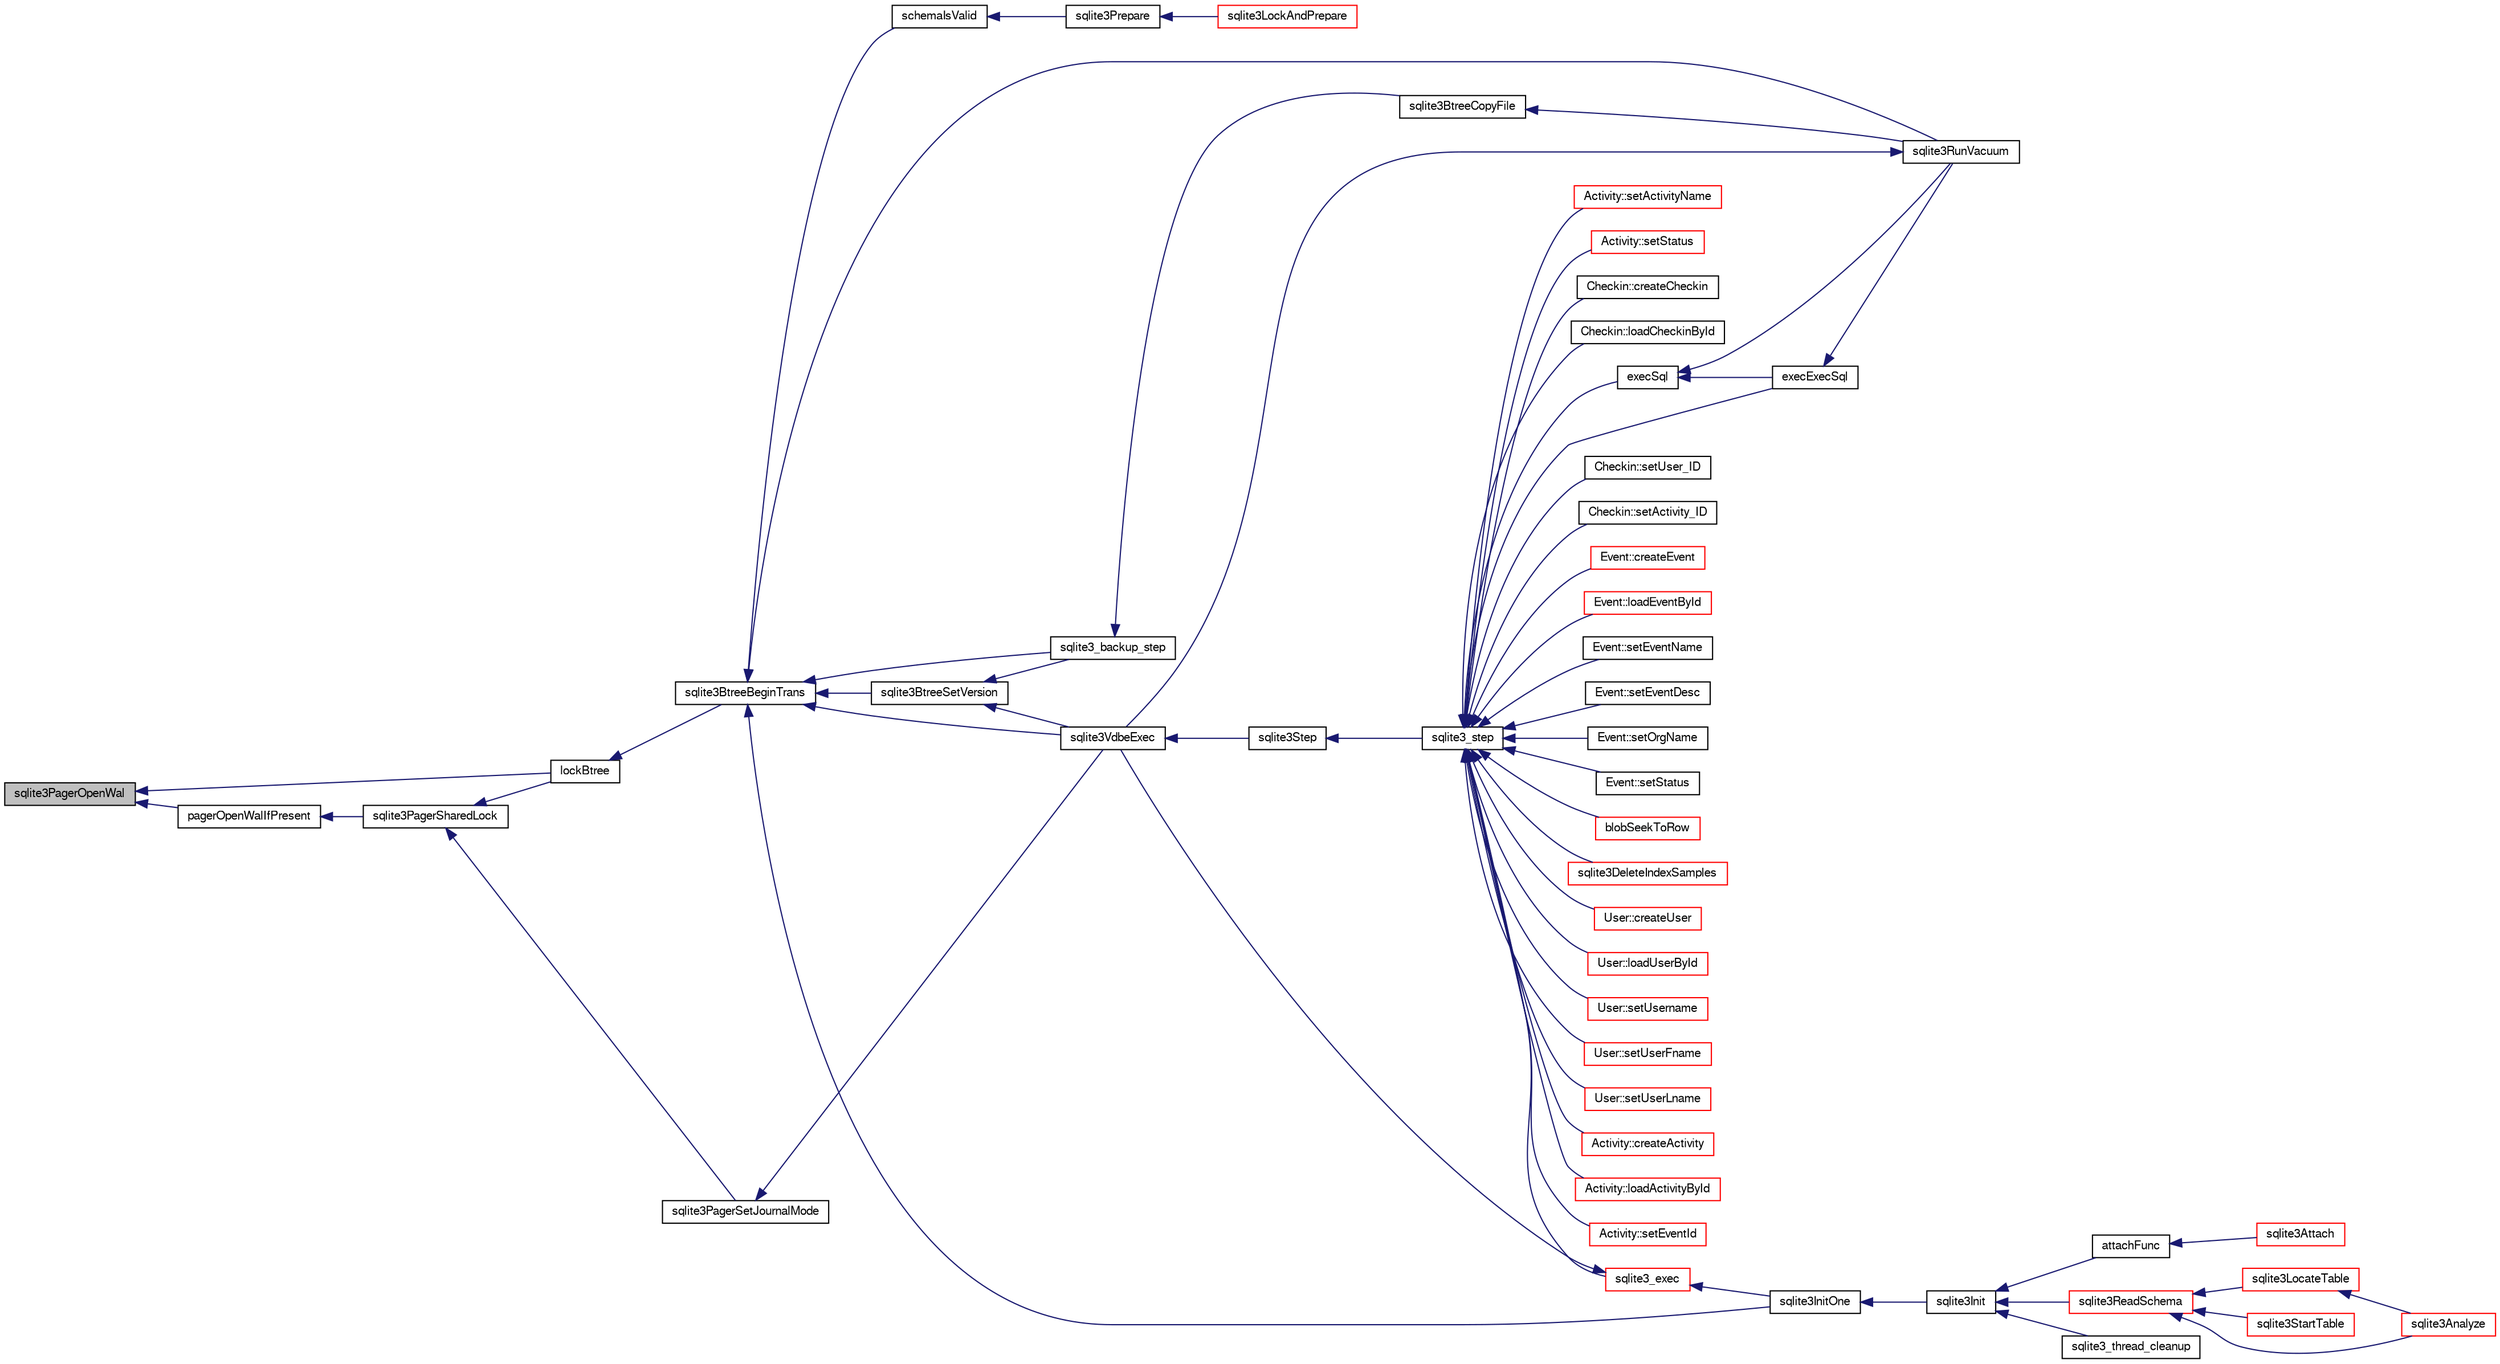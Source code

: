 digraph "sqlite3PagerOpenWal"
{
  edge [fontname="FreeSans",fontsize="10",labelfontname="FreeSans",labelfontsize="10"];
  node [fontname="FreeSans",fontsize="10",shape=record];
  rankdir="LR";
  Node634152 [label="sqlite3PagerOpenWal",height=0.2,width=0.4,color="black", fillcolor="grey75", style="filled", fontcolor="black"];
  Node634152 -> Node634153 [dir="back",color="midnightblue",fontsize="10",style="solid",fontname="FreeSans"];
  Node634153 [label="pagerOpenWalIfPresent",height=0.2,width=0.4,color="black", fillcolor="white", style="filled",URL="$sqlite3_8c.html#a53aeec46642c01ab2de938e8bd00b0e3"];
  Node634153 -> Node634154 [dir="back",color="midnightblue",fontsize="10",style="solid",fontname="FreeSans"];
  Node634154 [label="sqlite3PagerSharedLock",height=0.2,width=0.4,color="black", fillcolor="white", style="filled",URL="$sqlite3_8c.html#a58c197b629fb6eaacf96c7add57c70df"];
  Node634154 -> Node634155 [dir="back",color="midnightblue",fontsize="10",style="solid",fontname="FreeSans"];
  Node634155 [label="sqlite3PagerSetJournalMode",height=0.2,width=0.4,color="black", fillcolor="white", style="filled",URL="$sqlite3_8c.html#afb929a0a4553cda84de16180ddbd09f7"];
  Node634155 -> Node634156 [dir="back",color="midnightblue",fontsize="10",style="solid",fontname="FreeSans"];
  Node634156 [label="sqlite3VdbeExec",height=0.2,width=0.4,color="black", fillcolor="white", style="filled",URL="$sqlite3_8c.html#a8ce40a614bdc56719c4d642b1e4dfb21"];
  Node634156 -> Node634157 [dir="back",color="midnightblue",fontsize="10",style="solid",fontname="FreeSans"];
  Node634157 [label="sqlite3Step",height=0.2,width=0.4,color="black", fillcolor="white", style="filled",URL="$sqlite3_8c.html#a3f2872e873e2758a4beedad1d5113554"];
  Node634157 -> Node634158 [dir="back",color="midnightblue",fontsize="10",style="solid",fontname="FreeSans"];
  Node634158 [label="sqlite3_step",height=0.2,width=0.4,color="black", fillcolor="white", style="filled",URL="$sqlite3_8h.html#ac1e491ce36b7471eb28387f7d3c74334"];
  Node634158 -> Node634159 [dir="back",color="midnightblue",fontsize="10",style="solid",fontname="FreeSans"];
  Node634159 [label="Activity::createActivity",height=0.2,width=0.4,color="red", fillcolor="white", style="filled",URL="$classActivity.html#a813cc5e52c14ab49b39014c134e3425b"];
  Node634158 -> Node634162 [dir="back",color="midnightblue",fontsize="10",style="solid",fontname="FreeSans"];
  Node634162 [label="Activity::loadActivityById",height=0.2,width=0.4,color="red", fillcolor="white", style="filled",URL="$classActivity.html#abe4ffb4f08a47212ebf9013259d9e7fd"];
  Node634158 -> Node634164 [dir="back",color="midnightblue",fontsize="10",style="solid",fontname="FreeSans"];
  Node634164 [label="Activity::setEventId",height=0.2,width=0.4,color="red", fillcolor="white", style="filled",URL="$classActivity.html#adb1d0fd0d08f473e068f0a4086bfa9ca"];
  Node634158 -> Node634165 [dir="back",color="midnightblue",fontsize="10",style="solid",fontname="FreeSans"];
  Node634165 [label="Activity::setActivityName",height=0.2,width=0.4,color="red", fillcolor="white", style="filled",URL="$classActivity.html#a62dc3737b33915a36086f9dd26d16a81"];
  Node634158 -> Node634166 [dir="back",color="midnightblue",fontsize="10",style="solid",fontname="FreeSans"];
  Node634166 [label="Activity::setStatus",height=0.2,width=0.4,color="red", fillcolor="white", style="filled",URL="$classActivity.html#af618135a7738f4d2a7ee147a8ef912ea"];
  Node634158 -> Node634167 [dir="back",color="midnightblue",fontsize="10",style="solid",fontname="FreeSans"];
  Node634167 [label="Checkin::createCheckin",height=0.2,width=0.4,color="black", fillcolor="white", style="filled",URL="$classCheckin.html#a4e40acdf7fff0e607f6de4f24f3a163c"];
  Node634158 -> Node634168 [dir="back",color="midnightblue",fontsize="10",style="solid",fontname="FreeSans"];
  Node634168 [label="Checkin::loadCheckinById",height=0.2,width=0.4,color="black", fillcolor="white", style="filled",URL="$classCheckin.html#a3461f70ea6c68475225f2a07f78a21e0"];
  Node634158 -> Node634169 [dir="back",color="midnightblue",fontsize="10",style="solid",fontname="FreeSans"];
  Node634169 [label="Checkin::setUser_ID",height=0.2,width=0.4,color="black", fillcolor="white", style="filled",URL="$classCheckin.html#a76ab640f4f912876dbebf183db5359c6"];
  Node634158 -> Node634170 [dir="back",color="midnightblue",fontsize="10",style="solid",fontname="FreeSans"];
  Node634170 [label="Checkin::setActivity_ID",height=0.2,width=0.4,color="black", fillcolor="white", style="filled",URL="$classCheckin.html#ab2ff3ec2604ec73a42af25874a00b232"];
  Node634158 -> Node634171 [dir="back",color="midnightblue",fontsize="10",style="solid",fontname="FreeSans"];
  Node634171 [label="Event::createEvent",height=0.2,width=0.4,color="red", fillcolor="white", style="filled",URL="$classEvent.html#a77adb9f4a46ffb32c2d931f0691f5903"];
  Node634158 -> Node634172 [dir="back",color="midnightblue",fontsize="10",style="solid",fontname="FreeSans"];
  Node634172 [label="Event::loadEventById",height=0.2,width=0.4,color="red", fillcolor="white", style="filled",URL="$classEvent.html#afa66cea33f722dbeecb69cc98fdea055"];
  Node634158 -> Node634173 [dir="back",color="midnightblue",fontsize="10",style="solid",fontname="FreeSans"];
  Node634173 [label="Event::setEventName",height=0.2,width=0.4,color="black", fillcolor="white", style="filled",URL="$classEvent.html#a10596b6ca077df05184e30d62b08729d"];
  Node634158 -> Node634174 [dir="back",color="midnightblue",fontsize="10",style="solid",fontname="FreeSans"];
  Node634174 [label="Event::setEventDesc",height=0.2,width=0.4,color="black", fillcolor="white", style="filled",URL="$classEvent.html#ae36b8377dcae792f1c5c4726024c981b"];
  Node634158 -> Node634175 [dir="back",color="midnightblue",fontsize="10",style="solid",fontname="FreeSans"];
  Node634175 [label="Event::setOrgName",height=0.2,width=0.4,color="black", fillcolor="white", style="filled",URL="$classEvent.html#a19aac0f776bd764563a54977656cf680"];
  Node634158 -> Node634176 [dir="back",color="midnightblue",fontsize="10",style="solid",fontname="FreeSans"];
  Node634176 [label="Event::setStatus",height=0.2,width=0.4,color="black", fillcolor="white", style="filled",URL="$classEvent.html#ab0a6b9285af0f4172eb841e2b80f8972"];
  Node634158 -> Node634177 [dir="back",color="midnightblue",fontsize="10",style="solid",fontname="FreeSans"];
  Node634177 [label="blobSeekToRow",height=0.2,width=0.4,color="red", fillcolor="white", style="filled",URL="$sqlite3_8c.html#afff57e13332b98c8a44a7cebe38962ab"];
  Node634158 -> Node634180 [dir="back",color="midnightblue",fontsize="10",style="solid",fontname="FreeSans"];
  Node634180 [label="sqlite3DeleteIndexSamples",height=0.2,width=0.4,color="red", fillcolor="white", style="filled",URL="$sqlite3_8c.html#aaeda0302fbf61397ec009f65bed047ef"];
  Node634158 -> Node634349 [dir="back",color="midnightblue",fontsize="10",style="solid",fontname="FreeSans"];
  Node634349 [label="sqlite3_exec",height=0.2,width=0.4,color="red", fillcolor="white", style="filled",URL="$sqlite3_8h.html#a97487ec8150e0bcc8fa392ab8f0e24db"];
  Node634349 -> Node634156 [dir="back",color="midnightblue",fontsize="10",style="solid",fontname="FreeSans"];
  Node634349 -> Node634182 [dir="back",color="midnightblue",fontsize="10",style="solid",fontname="FreeSans"];
  Node634182 [label="sqlite3InitOne",height=0.2,width=0.4,color="black", fillcolor="white", style="filled",URL="$sqlite3_8c.html#ac4318b25df65269906b0379251fe9b85"];
  Node634182 -> Node634183 [dir="back",color="midnightblue",fontsize="10",style="solid",fontname="FreeSans"];
  Node634183 [label="sqlite3Init",height=0.2,width=0.4,color="black", fillcolor="white", style="filled",URL="$sqlite3_8c.html#aed74e3dc765631a833f522f425ff5a48"];
  Node634183 -> Node634184 [dir="back",color="midnightblue",fontsize="10",style="solid",fontname="FreeSans"];
  Node634184 [label="attachFunc",height=0.2,width=0.4,color="black", fillcolor="white", style="filled",URL="$sqlite3_8c.html#a69cb751a7da501b9a0aa37e0d7c3eaf7"];
  Node634184 -> Node634185 [dir="back",color="midnightblue",fontsize="10",style="solid",fontname="FreeSans"];
  Node634185 [label="sqlite3Attach",height=0.2,width=0.4,color="red", fillcolor="white", style="filled",URL="$sqlite3_8c.html#ae0907fe0b43cc1b4c7e6a16213e8546f"];
  Node634183 -> Node634188 [dir="back",color="midnightblue",fontsize="10",style="solid",fontname="FreeSans"];
  Node634188 [label="sqlite3ReadSchema",height=0.2,width=0.4,color="red", fillcolor="white", style="filled",URL="$sqlite3_8c.html#ac41a97f30334f7d35b2b5713097eca90"];
  Node634188 -> Node634189 [dir="back",color="midnightblue",fontsize="10",style="solid",fontname="FreeSans"];
  Node634189 [label="sqlite3Analyze",height=0.2,width=0.4,color="red", fillcolor="white", style="filled",URL="$sqlite3_8c.html#ac696deb1ccaae3fa855cfbd0bfd4d048"];
  Node634188 -> Node634190 [dir="back",color="midnightblue",fontsize="10",style="solid",fontname="FreeSans"];
  Node634190 [label="sqlite3LocateTable",height=0.2,width=0.4,color="red", fillcolor="white", style="filled",URL="$sqlite3_8c.html#adfeea5b18971250d4ff7f5a44e134d75"];
  Node634190 -> Node634189 [dir="back",color="midnightblue",fontsize="10",style="solid",fontname="FreeSans"];
  Node634188 -> Node634278 [dir="back",color="midnightblue",fontsize="10",style="solid",fontname="FreeSans"];
  Node634278 [label="sqlite3StartTable",height=0.2,width=0.4,color="red", fillcolor="white", style="filled",URL="$sqlite3_8c.html#af49b4395f39d9078a0dda2484c183012"];
  Node634183 -> Node634282 [dir="back",color="midnightblue",fontsize="10",style="solid",fontname="FreeSans"];
  Node634282 [label="sqlite3_thread_cleanup",height=0.2,width=0.4,color="black", fillcolor="white", style="filled",URL="$sqlite3_8h.html#a34980c829db84f02e1a1599063469f06"];
  Node634158 -> Node634340 [dir="back",color="midnightblue",fontsize="10",style="solid",fontname="FreeSans"];
  Node634340 [label="execSql",height=0.2,width=0.4,color="black", fillcolor="white", style="filled",URL="$sqlite3_8c.html#a7d16651b98a110662f4c265eff0246cb"];
  Node634340 -> Node634341 [dir="back",color="midnightblue",fontsize="10",style="solid",fontname="FreeSans"];
  Node634341 [label="execExecSql",height=0.2,width=0.4,color="black", fillcolor="white", style="filled",URL="$sqlite3_8c.html#ac1be09a6c047f21133d16378d301e0d4"];
  Node634341 -> Node634342 [dir="back",color="midnightblue",fontsize="10",style="solid",fontname="FreeSans"];
  Node634342 [label="sqlite3RunVacuum",height=0.2,width=0.4,color="black", fillcolor="white", style="filled",URL="$sqlite3_8c.html#a5e83ddc7b3e7e8e79ad5d1fc92de1d2f"];
  Node634342 -> Node634156 [dir="back",color="midnightblue",fontsize="10",style="solid",fontname="FreeSans"];
  Node634340 -> Node634342 [dir="back",color="midnightblue",fontsize="10",style="solid",fontname="FreeSans"];
  Node634158 -> Node634341 [dir="back",color="midnightblue",fontsize="10",style="solid",fontname="FreeSans"];
  Node634158 -> Node634343 [dir="back",color="midnightblue",fontsize="10",style="solid",fontname="FreeSans"];
  Node634343 [label="User::createUser",height=0.2,width=0.4,color="red", fillcolor="white", style="filled",URL="$classUser.html#a22ed673939e8cc0a136130b809bba513"];
  Node634158 -> Node634344 [dir="back",color="midnightblue",fontsize="10",style="solid",fontname="FreeSans"];
  Node634344 [label="User::loadUserById",height=0.2,width=0.4,color="red", fillcolor="white", style="filled",URL="$classUser.html#a863377665b7fb83c5547dcf9727f5092"];
  Node634158 -> Node634345 [dir="back",color="midnightblue",fontsize="10",style="solid",fontname="FreeSans"];
  Node634345 [label="User::setUsername",height=0.2,width=0.4,color="red", fillcolor="white", style="filled",URL="$classUser.html#aa0497022a136cb78de785b0a39ae60b1"];
  Node634158 -> Node634346 [dir="back",color="midnightblue",fontsize="10",style="solid",fontname="FreeSans"];
  Node634346 [label="User::setUserFname",height=0.2,width=0.4,color="red", fillcolor="white", style="filled",URL="$classUser.html#a72657eb55cd0ca437b4841a43f19912f"];
  Node634158 -> Node634347 [dir="back",color="midnightblue",fontsize="10",style="solid",fontname="FreeSans"];
  Node634347 [label="User::setUserLname",height=0.2,width=0.4,color="red", fillcolor="white", style="filled",URL="$classUser.html#aa25973387e5afe1aa6f60dd6545e33b5"];
  Node634154 -> Node634417 [dir="back",color="midnightblue",fontsize="10",style="solid",fontname="FreeSans"];
  Node634417 [label="lockBtree",height=0.2,width=0.4,color="black", fillcolor="white", style="filled",URL="$sqlite3_8c.html#a5b808194d3178be15705a420265cee9d"];
  Node634417 -> Node634418 [dir="back",color="midnightblue",fontsize="10",style="solid",fontname="FreeSans"];
  Node634418 [label="sqlite3BtreeBeginTrans",height=0.2,width=0.4,color="black", fillcolor="white", style="filled",URL="$sqlite3_8c.html#a52d6706df15c67c22aa7d0e290c16bf5"];
  Node634418 -> Node634419 [dir="back",color="midnightblue",fontsize="10",style="solid",fontname="FreeSans"];
  Node634419 [label="sqlite3BtreeSetVersion",height=0.2,width=0.4,color="black", fillcolor="white", style="filled",URL="$sqlite3_8c.html#a2db3061b5c557699a47415ca0342ba01"];
  Node634419 -> Node634369 [dir="back",color="midnightblue",fontsize="10",style="solid",fontname="FreeSans"];
  Node634369 [label="sqlite3_backup_step",height=0.2,width=0.4,color="black", fillcolor="white", style="filled",URL="$sqlite3_8h.html#a1699b75e98d082eebc465a9e64c35269"];
  Node634369 -> Node634370 [dir="back",color="midnightblue",fontsize="10",style="solid",fontname="FreeSans"];
  Node634370 [label="sqlite3BtreeCopyFile",height=0.2,width=0.4,color="black", fillcolor="white", style="filled",URL="$sqlite3_8c.html#a4d9e19a79f0d5c1dfcef0bd137ae83f9"];
  Node634370 -> Node634342 [dir="back",color="midnightblue",fontsize="10",style="solid",fontname="FreeSans"];
  Node634419 -> Node634156 [dir="back",color="midnightblue",fontsize="10",style="solid",fontname="FreeSans"];
  Node634418 -> Node634369 [dir="back",color="midnightblue",fontsize="10",style="solid",fontname="FreeSans"];
  Node634418 -> Node634156 [dir="back",color="midnightblue",fontsize="10",style="solid",fontname="FreeSans"];
  Node634418 -> Node634182 [dir="back",color="midnightblue",fontsize="10",style="solid",fontname="FreeSans"];
  Node634418 -> Node634367 [dir="back",color="midnightblue",fontsize="10",style="solid",fontname="FreeSans"];
  Node634367 [label="schemaIsValid",height=0.2,width=0.4,color="black", fillcolor="white", style="filled",URL="$sqlite3_8c.html#a7c466fe28e7ca6f46b8bf72c46d9738d"];
  Node634367 -> Node634335 [dir="back",color="midnightblue",fontsize="10",style="solid",fontname="FreeSans"];
  Node634335 [label="sqlite3Prepare",height=0.2,width=0.4,color="black", fillcolor="white", style="filled",URL="$sqlite3_8c.html#acb25890858d0bf4b12eb7aae569f0c7b"];
  Node634335 -> Node634336 [dir="back",color="midnightblue",fontsize="10",style="solid",fontname="FreeSans"];
  Node634336 [label="sqlite3LockAndPrepare",height=0.2,width=0.4,color="red", fillcolor="white", style="filled",URL="$sqlite3_8c.html#a5db1ec5589aa2b02c6d979211a8789bd"];
  Node634418 -> Node634342 [dir="back",color="midnightblue",fontsize="10",style="solid",fontname="FreeSans"];
  Node634152 -> Node634417 [dir="back",color="midnightblue",fontsize="10",style="solid",fontname="FreeSans"];
}
